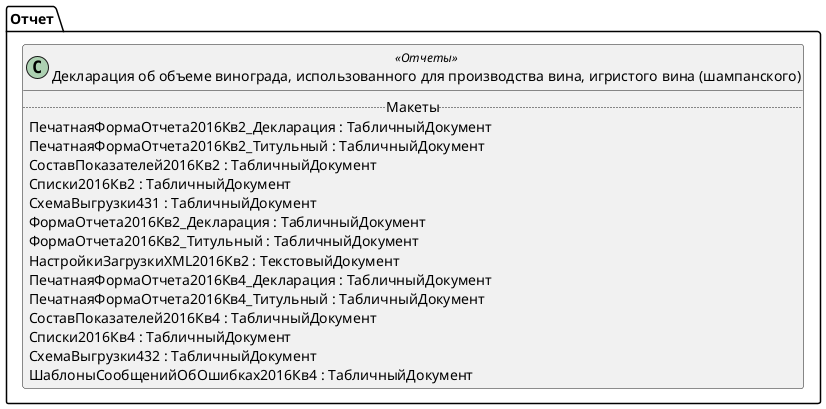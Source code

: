 ﻿@startuml РегламентированныйОтчетАлкоПриложение14
'!include templates.wsd
'..\include templates.wsd
class Отчет.РегламентированныйОтчетАлкоПриложение14 as "Декларация об объеме винограда, использованного для производства вина, игристого вина (шампанского)" <<Отчеты>>
{
..Макеты..
ПечатнаяФормаОтчета2016Кв2_Декларация : ТабличныйДокумент
ПечатнаяФормаОтчета2016Кв2_Титульный : ТабличныйДокумент
СоставПоказателей2016Кв2 : ТабличныйДокумент
Списки2016Кв2 : ТабличныйДокумент
СхемаВыгрузки431 : ТабличныйДокумент
ФормаОтчета2016Кв2_Декларация : ТабличныйДокумент
ФормаОтчета2016Кв2_Титульный : ТабличныйДокумент
НастройкиЗагрузкиXML2016Кв2 : ТекстовыйДокумент
ПечатнаяФормаОтчета2016Кв4_Декларация : ТабличныйДокумент
ПечатнаяФормаОтчета2016Кв4_Титульный : ТабличныйДокумент
СоставПоказателей2016Кв4 : ТабличныйДокумент
Списки2016Кв4 : ТабличныйДокумент
СхемаВыгрузки432 : ТабличныйДокумент
ШаблоныСообщенийОбОшибках2016Кв4 : ТабличныйДокумент
}
@enduml
